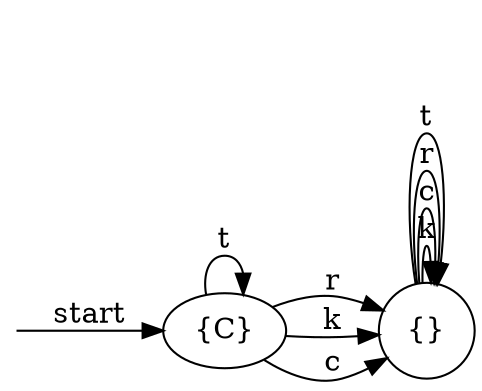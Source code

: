 digraph dfa {
    rankdir = LR;
    __start [style = invis, shape = point];
    __start -> "{C}" [ label = "start" ];
    node [shape = doublecircle]; "{C}"
    node [shape = circle];
    "{}" -> "{}" [ label = "k" ];
    "{}" -> "{}" [ label = "c" ];
    "{C}" -> "{}" [ label = "r" ];
    "{}" -> "{}" [ label = "r" ];
    "{C}" -> "{}" [ label = "k" ];
    "{C}" -> "{}" [ label = "c" ];
    "{C}" -> "{C}" [ label = "t" ];
    "{}" -> "{}" [ label = "t" ];
}

